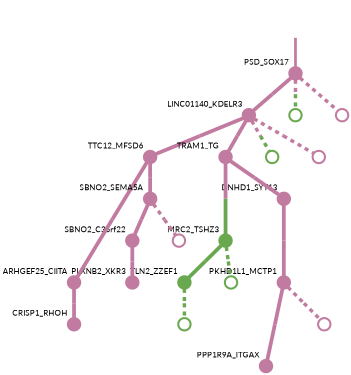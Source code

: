 strict digraph  {
graph[splines=false]; nodesep=0.7; rankdir=TB; ranksep=0.6; forcelabels=true; dpi=600; size=2.5;
0 [color="#c27ba0ff", fillcolor="#c27ba0ff", fixedsize=true, fontname=Lato, fontsize="12pt", height="0.25", label="", penwidth=3, shape=circle, style=filled, xlabel=PSD_SOX17];
10 [color="#c27ba0ff", fillcolor="#c27ba0ff", fixedsize=true, fontname=Lato, fontsize="12pt", height="0.25", label="", penwidth=3, shape=circle, style=filled, xlabel=LINC01140_KDELR3];
14 [color="#6aa84fff", fillcolor="#6aa84fff", fixedsize=true, fontname=Lato, fontsize="12pt", height="0.25", label="", penwidth=3, shape=circle, style=solid, xlabel=""];
18 [color="#c27ba0ff", fillcolor="#c27ba0ff", fixedsize=true, fontname=Lato, fontsize="12pt", height="0.25", label="", penwidth=3, shape=circle, style=solid, xlabel=""];
1 [color="#c27ba0ff", fillcolor="#c27ba0ff", fixedsize=true, fontname=Lato, fontsize="12pt", height="0.25", label="", penwidth=3, shape=circle, style=filled, xlabel=ARHGEF25_CIITA];
5 [color="#c27ba0ff", fillcolor="#c27ba0ff", fixedsize=true, fontname=Lato, fontsize="12pt", height="0.25", label="", penwidth=3, shape=circle, style=filled, xlabel=CRISP1_RHOH];
2 [color="#c27ba0ff", fillcolor="#c27ba0ff", fixedsize=true, fontname=Lato, fontsize="12pt", height="0.25", label="", penwidth=3, shape=circle, style=filled, xlabel=PKHD1L1_MCTP1];
4 [color="#c27ba0ff", fillcolor="#c27ba0ff", fixedsize=true, fontname=Lato, fontsize="12pt", height="0.25", label="", penwidth=3, shape=circle, style=filled, xlabel=PPP1R9A_ITGAX];
19 [color="#c27ba0ff", fillcolor="#c27ba0ff", fixedsize=true, fontname=Lato, fontsize="12pt", height="0.25", label="", penwidth=3, shape=circle, style=solid, xlabel=""];
3 [color="#6aa84fff", fillcolor="#6aa84fff", fixedsize=true, fontname=Lato, fontsize="12pt", height="0.25", label="", penwidth=3, shape=circle, style=filled, xlabel=MRC2_TSHZ3];
8 [color="#6aa84fff", fillcolor="#6aa84fff", fixedsize=true, fontname=Lato, fontsize="12pt", height="0.25", label="", penwidth=3, shape=circle, style=filled, xlabel=TLN2_ZZEF1];
15 [color="#6aa84fff", fillcolor="#6aa84fff", fixedsize=true, fontname=Lato, fontsize="12pt", height="0.25", label="", penwidth=3, shape=circle, style=solid, xlabel=""];
7 [color="#c27ba0ff", fillcolor="#c27ba0ff", fixedsize=true, fontname=Lato, fontsize="12pt", height="0.25", label="", penwidth=3, shape=circle, style=filled, xlabel=DNHD1_SYT13];
16 [color="#6aa84fff", fillcolor="#6aa84fff", fixedsize=true, fontname=Lato, fontsize="12pt", height="0.25", label="", penwidth=3, shape=circle, style=solid, xlabel=""];
9 [color="#c27ba0ff", fillcolor="#c27ba0ff", fixedsize=true, fontname=Lato, fontsize="12pt", height="0.25", label="", penwidth=3, shape=circle, style=filled, xlabel=SBNO2_C3orf22];
6 [color="#c27ba0ff", fillcolor="#c27ba0ff", fixedsize=true, fontname=Lato, fontsize="12pt", height="0.25", label="", penwidth=3, shape=circle, style=filled, xlabel=PLXNB2_XKR3];
11 [color="#c27ba0ff", fillcolor="#c27ba0ff", fixedsize=true, fontname=Lato, fontsize="12pt", height="0.25", label="", penwidth=3, shape=circle, style=filled, xlabel=TTC12_MFSD6];
12 [color="#c27ba0ff", fillcolor="#c27ba0ff", fixedsize=true, fontname=Lato, fontsize="12pt", height="0.25", label="", penwidth=3, shape=circle, style=filled, xlabel=TRAM1_TG];
17 [color="#6aa84fff", fillcolor="#6aa84fff", fixedsize=true, fontname=Lato, fontsize="12pt", height="0.25", label="", penwidth=3, shape=circle, style=solid, xlabel=""];
20 [color="#c27ba0ff", fillcolor="#c27ba0ff", fixedsize=true, fontname=Lato, fontsize="12pt", height="0.25", label="", penwidth=3, shape=circle, style=solid, xlabel=""];
13 [color="#c27ba0ff", fillcolor="#c27ba0ff", fixedsize=true, fontname=Lato, fontsize="12pt", height="0.25", label="", penwidth=3, shape=circle, style=filled, xlabel=SBNO2_SEMA5A];
21 [color="#c27ba0ff", fillcolor="#c27ba0ff", fixedsize=true, fontname=Lato, fontsize="12pt", height="0.25", label="", penwidth=3, shape=circle, style=solid, xlabel=""];
normal [label="", penwidth=3, style=invis, xlabel=PSD_SOX17];
0 -> 10  [arrowsize=0, color="#c27ba0ff;0.5:#c27ba0ff", minlen="1.43478262424469", penwidth="5.5", style=solid];
0 -> 14  [arrowsize=0, color="#c27ba0ff;0.5:#6aa84fff", minlen="1.10869562625885", penwidth=5, style=dashed];
0 -> 18  [arrowsize=0, color="#c27ba0ff;0.5:#c27ba0ff", minlen="1.10869562625885", penwidth=5, style=dashed];
10 -> 11  [arrowsize=0, color="#c27ba0ff;0.5:#c27ba0ff", minlen="1.43478262424469", penwidth="5.5", style=solid];
10 -> 12  [arrowsize=0, color="#c27ba0ff;0.5:#c27ba0ff", minlen="1.2608695030212402", penwidth="5.5", style=solid];
10 -> 17  [arrowsize=0, color="#c27ba0ff;0.5:#6aa84fff", minlen="1.10869562625885", penwidth=5, style=dashed];
10 -> 20  [arrowsize=0, color="#c27ba0ff;0.5:#c27ba0ff", minlen="1.10869562625885", penwidth=5, style=dashed];
1 -> 5  [arrowsize=0, color="#c27ba0ff;0.5:#c27ba0ff", minlen="1.95652174949646", penwidth="5.5", style=solid];
2 -> 4  [arrowsize=0, color="#c27ba0ff;0.5:#c27ba0ff", minlen="2.04347825050354", penwidth="5.5", style=solid];
2 -> 19  [arrowsize=0, color="#c27ba0ff;0.5:#c27ba0ff", minlen="1.10869562625885", penwidth=5, style=dashed];
3 -> 8  [arrowsize=0, color="#6aa84fff;0.5:#6aa84fff", minlen="1.56521737575531", penwidth="5.5", style=solid];
3 -> 15  [arrowsize=0, color="#6aa84fff;0.5:#6aa84fff", minlen="1.10869562625885", penwidth=5, style=dashed];
8 -> 16  [arrowsize=0, color="#6aa84fff;0.5:#6aa84fff", minlen="1.10869562625885", penwidth=5, style=dashed];
7 -> 2  [arrowsize=0, color="#c27ba0ff;0.5:#c27ba0ff", minlen="2.5652174949645996", penwidth="5.5", style=solid];
9 -> 6  [arrowsize=0, color="#c27ba0ff;0.5:#c27ba0ff", minlen="1.7391304969787598", penwidth="5.5", style=solid];
11 -> 1  [arrowsize=0, color="#c27ba0ff;0.5:#c27ba0ff", minlen="3.0", penwidth="5.5", style=solid];
11 -> 13  [arrowsize=0, color="#c27ba0ff;0.5:#c27ba0ff", minlen="1.2173912525177002", penwidth="5.5", style=solid];
12 -> 3  [arrowsize=0, color="#c27ba0ff;0.5:#6aa84fff", minlen="2.2173912525177", penwidth="5.5", style=solid];
12 -> 7  [arrowsize=0, color="#c27ba0ff;0.5:#c27ba0ff", minlen="1.6521739959716797", penwidth="5.5", style=solid];
13 -> 9  [arrowsize=0, color="#c27ba0ff;0.5:#c27ba0ff", minlen="1.52173912525177", penwidth="5.5", style=solid];
13 -> 21  [arrowsize=0, color="#c27ba0ff;0.5:#c27ba0ff", minlen="1.10869562625885", penwidth=5, style=dashed];
normal -> 0  [arrowsize=0, color="#c27ba0ff", label="", penwidth=4, style=solid];
}
